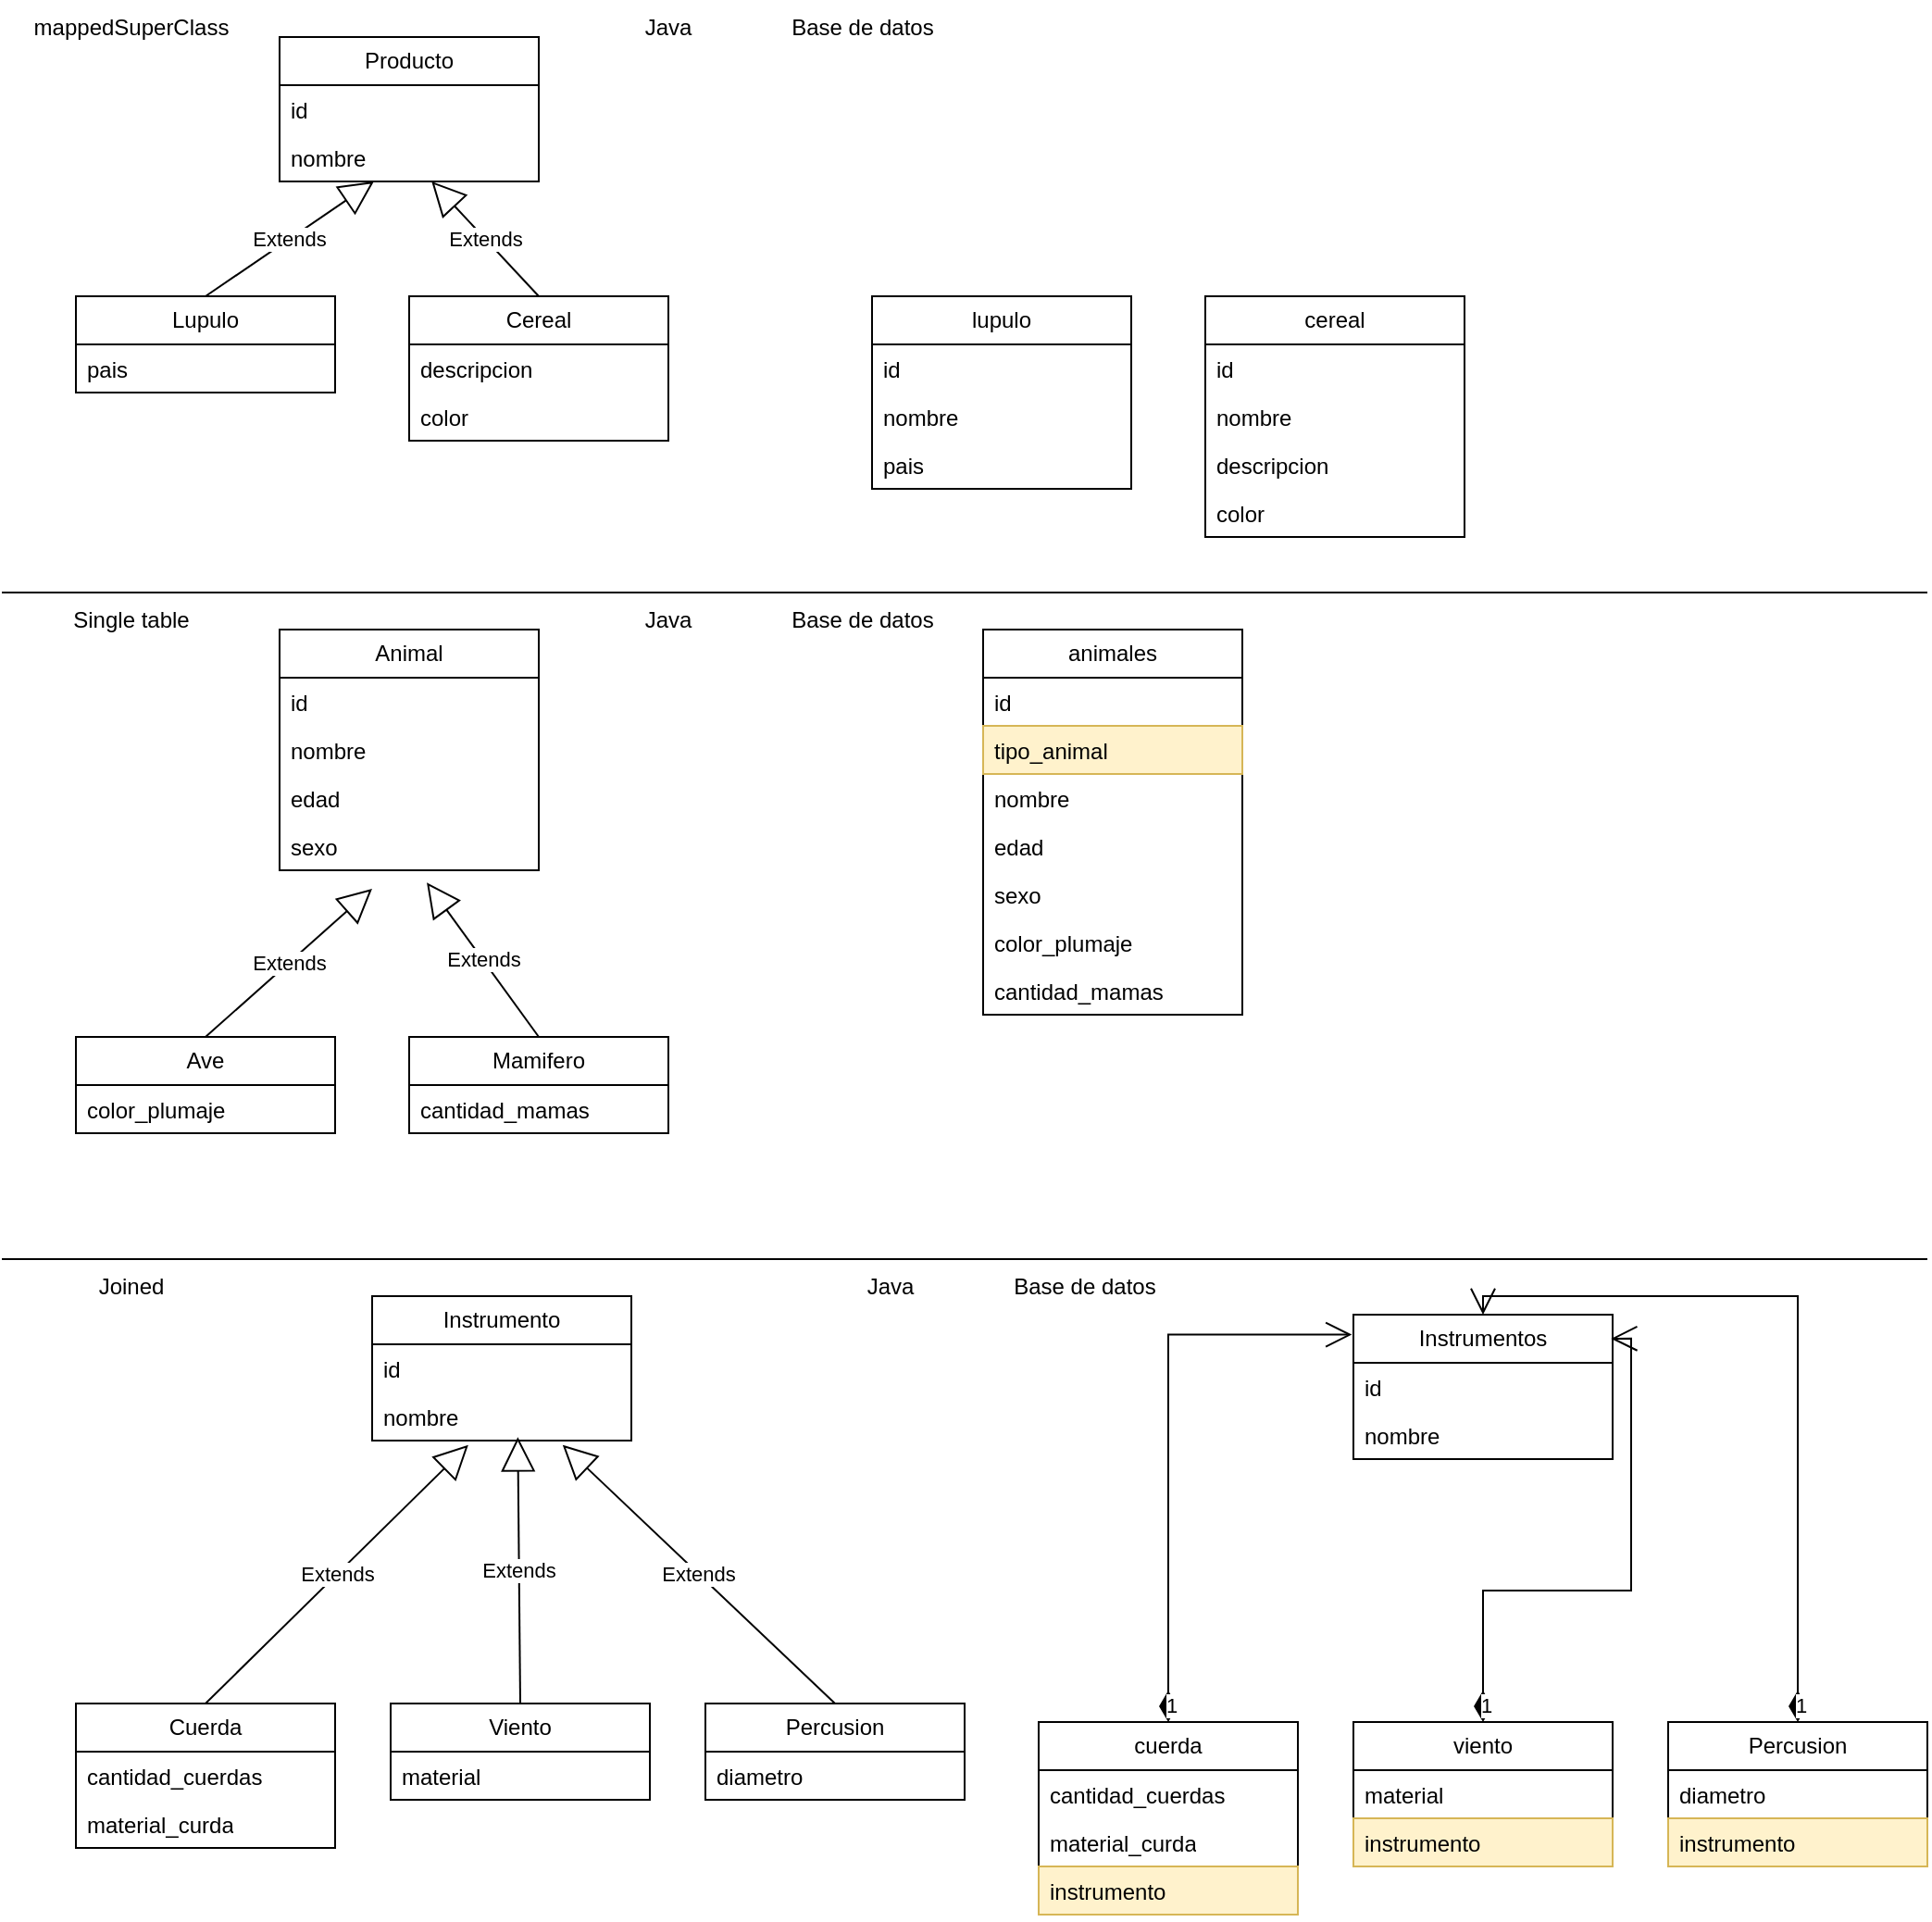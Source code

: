 <mxfile version="24.4.4" type="device">
  <diagram name="Página-1" id="asldqc2NpjLLEd87Ds-7">
    <mxGraphModel dx="1588" dy="824" grid="1" gridSize="10" guides="1" tooltips="1" connect="1" arrows="1" fold="1" page="1" pageScale="1" pageWidth="827" pageHeight="1169" math="0" shadow="0">
      <root>
        <mxCell id="0" />
        <mxCell id="1" parent="0" />
        <mxCell id="XY1EVyYhfttLVPw6hIuO-1" value="Producto" style="swimlane;fontStyle=0;childLayout=stackLayout;horizontal=1;startSize=26;fillColor=none;horizontalStack=0;resizeParent=1;resizeParentMax=0;resizeLast=0;collapsible=1;marginBottom=0;whiteSpace=wrap;html=1;" parent="1" vertex="1">
          <mxGeometry x="150" y="20" width="140" height="78" as="geometry" />
        </mxCell>
        <mxCell id="XY1EVyYhfttLVPw6hIuO-2" value="id" style="text;strokeColor=none;fillColor=none;align=left;verticalAlign=top;spacingLeft=4;spacingRight=4;overflow=hidden;rotatable=0;points=[[0,0.5],[1,0.5]];portConstraint=eastwest;whiteSpace=wrap;html=1;" parent="XY1EVyYhfttLVPw6hIuO-1" vertex="1">
          <mxGeometry y="26" width="140" height="26" as="geometry" />
        </mxCell>
        <mxCell id="XY1EVyYhfttLVPw6hIuO-3" value="nombre" style="text;strokeColor=none;fillColor=none;align=left;verticalAlign=top;spacingLeft=4;spacingRight=4;overflow=hidden;rotatable=0;points=[[0,0.5],[1,0.5]];portConstraint=eastwest;whiteSpace=wrap;html=1;" parent="XY1EVyYhfttLVPw6hIuO-1" vertex="1">
          <mxGeometry y="52" width="140" height="26" as="geometry" />
        </mxCell>
        <mxCell id="XY1EVyYhfttLVPw6hIuO-5" value="" style="endArrow=none;html=1;rounded=0;" parent="1" edge="1">
          <mxGeometry width="50" height="50" relative="1" as="geometry">
            <mxPoint x="60" y="320" as="sourcePoint" />
            <mxPoint x="1040" y="320" as="targetPoint" />
          </mxGeometry>
        </mxCell>
        <mxCell id="XY1EVyYhfttLVPw6hIuO-6" value="" style="endArrow=none;html=1;rounded=0;" parent="1" edge="1">
          <mxGeometry width="50" height="50" relative="1" as="geometry">
            <mxPoint y="320" as="sourcePoint" />
            <mxPoint x="780" y="320" as="targetPoint" />
          </mxGeometry>
        </mxCell>
        <mxCell id="XY1EVyYhfttLVPw6hIuO-7" value="" style="endArrow=none;html=1;rounded=0;" parent="1" edge="1">
          <mxGeometry width="50" height="50" relative="1" as="geometry">
            <mxPoint y="320" as="sourcePoint" />
            <mxPoint x="760" y="320" as="targetPoint" />
          </mxGeometry>
        </mxCell>
        <mxCell id="XY1EVyYhfttLVPw6hIuO-8" value="mappedSuperClass" style="text;strokeColor=none;align=center;fillColor=none;html=1;verticalAlign=middle;whiteSpace=wrap;rounded=0;" parent="1" vertex="1">
          <mxGeometry width="140" height="30" as="geometry" />
        </mxCell>
        <mxCell id="XY1EVyYhfttLVPw6hIuO-9" value="Cereal" style="swimlane;fontStyle=0;childLayout=stackLayout;horizontal=1;startSize=26;fillColor=none;horizontalStack=0;resizeParent=1;resizeParentMax=0;resizeLast=0;collapsible=1;marginBottom=0;whiteSpace=wrap;html=1;" parent="1" vertex="1">
          <mxGeometry x="220" y="160" width="140" height="78" as="geometry" />
        </mxCell>
        <mxCell id="XY1EVyYhfttLVPw6hIuO-10" value="descripcion" style="text;strokeColor=none;fillColor=none;align=left;verticalAlign=top;spacingLeft=4;spacingRight=4;overflow=hidden;rotatable=0;points=[[0,0.5],[1,0.5]];portConstraint=eastwest;whiteSpace=wrap;html=1;" parent="XY1EVyYhfttLVPw6hIuO-9" vertex="1">
          <mxGeometry y="26" width="140" height="26" as="geometry" />
        </mxCell>
        <mxCell id="XY1EVyYhfttLVPw6hIuO-11" value="color" style="text;strokeColor=none;fillColor=none;align=left;verticalAlign=top;spacingLeft=4;spacingRight=4;overflow=hidden;rotatable=0;points=[[0,0.5],[1,0.5]];portConstraint=eastwest;whiteSpace=wrap;html=1;" parent="XY1EVyYhfttLVPw6hIuO-9" vertex="1">
          <mxGeometry y="52" width="140" height="26" as="geometry" />
        </mxCell>
        <mxCell id="XY1EVyYhfttLVPw6hIuO-12" value="Lupulo" style="swimlane;fontStyle=0;childLayout=stackLayout;horizontal=1;startSize=26;fillColor=none;horizontalStack=0;resizeParent=1;resizeParentMax=0;resizeLast=0;collapsible=1;marginBottom=0;whiteSpace=wrap;html=1;" parent="1" vertex="1">
          <mxGeometry x="40" y="160" width="140" height="52" as="geometry" />
        </mxCell>
        <mxCell id="XY1EVyYhfttLVPw6hIuO-13" value="pais" style="text;strokeColor=none;fillColor=none;align=left;verticalAlign=top;spacingLeft=4;spacingRight=4;overflow=hidden;rotatable=0;points=[[0,0.5],[1,0.5]];portConstraint=eastwest;whiteSpace=wrap;html=1;" parent="XY1EVyYhfttLVPw6hIuO-12" vertex="1">
          <mxGeometry y="26" width="140" height="26" as="geometry" />
        </mxCell>
        <mxCell id="XY1EVyYhfttLVPw6hIuO-16" value="Extends" style="endArrow=block;endSize=16;endFill=0;html=1;rounded=0;exitX=0.5;exitY=0;exitDx=0;exitDy=0;" parent="1" source="XY1EVyYhfttLVPw6hIuO-9" target="XY1EVyYhfttLVPw6hIuO-3" edge="1">
          <mxGeometry width="160" relative="1" as="geometry">
            <mxPoint x="320" y="110" as="sourcePoint" />
            <mxPoint x="480" y="110" as="targetPoint" />
          </mxGeometry>
        </mxCell>
        <mxCell id="XY1EVyYhfttLVPw6hIuO-18" value="Extends" style="endArrow=block;endSize=16;endFill=0;html=1;rounded=0;exitX=0.5;exitY=0;exitDx=0;exitDy=0;" parent="1" source="XY1EVyYhfttLVPw6hIuO-12" target="XY1EVyYhfttLVPw6hIuO-3" edge="1">
          <mxGeometry width="160" relative="1" as="geometry">
            <mxPoint x="320" y="110" as="sourcePoint" />
            <mxPoint x="480" y="110" as="targetPoint" />
          </mxGeometry>
        </mxCell>
        <mxCell id="XY1EVyYhfttLVPw6hIuO-19" value="cereal" style="swimlane;fontStyle=0;childLayout=stackLayout;horizontal=1;startSize=26;fillColor=none;horizontalStack=0;resizeParent=1;resizeParentMax=0;resizeLast=0;collapsible=1;marginBottom=0;whiteSpace=wrap;html=1;" parent="1" vertex="1">
          <mxGeometry x="650" y="160" width="140" height="130" as="geometry" />
        </mxCell>
        <mxCell id="XY1EVyYhfttLVPw6hIuO-28" value="id" style="text;strokeColor=none;fillColor=none;align=left;verticalAlign=top;spacingLeft=4;spacingRight=4;overflow=hidden;rotatable=0;points=[[0,0.5],[1,0.5]];portConstraint=eastwest;whiteSpace=wrap;html=1;" parent="XY1EVyYhfttLVPw6hIuO-19" vertex="1">
          <mxGeometry y="26" width="140" height="26" as="geometry" />
        </mxCell>
        <mxCell id="XY1EVyYhfttLVPw6hIuO-29" value="nombre" style="text;strokeColor=none;fillColor=none;align=left;verticalAlign=top;spacingLeft=4;spacingRight=4;overflow=hidden;rotatable=0;points=[[0,0.5],[1,0.5]];portConstraint=eastwest;whiteSpace=wrap;html=1;" parent="XY1EVyYhfttLVPw6hIuO-19" vertex="1">
          <mxGeometry y="52" width="140" height="26" as="geometry" />
        </mxCell>
        <mxCell id="XY1EVyYhfttLVPw6hIuO-20" value="descripcion" style="text;strokeColor=none;fillColor=none;align=left;verticalAlign=top;spacingLeft=4;spacingRight=4;overflow=hidden;rotatable=0;points=[[0,0.5],[1,0.5]];portConstraint=eastwest;whiteSpace=wrap;html=1;" parent="XY1EVyYhfttLVPw6hIuO-19" vertex="1">
          <mxGeometry y="78" width="140" height="26" as="geometry" />
        </mxCell>
        <mxCell id="XY1EVyYhfttLVPw6hIuO-21" value="color" style="text;strokeColor=none;fillColor=none;align=left;verticalAlign=top;spacingLeft=4;spacingRight=4;overflow=hidden;rotatable=0;points=[[0,0.5],[1,0.5]];portConstraint=eastwest;whiteSpace=wrap;html=1;" parent="XY1EVyYhfttLVPw6hIuO-19" vertex="1">
          <mxGeometry y="104" width="140" height="26" as="geometry" />
        </mxCell>
        <mxCell id="XY1EVyYhfttLVPw6hIuO-22" value="lupulo" style="swimlane;fontStyle=0;childLayout=stackLayout;horizontal=1;startSize=26;fillColor=none;horizontalStack=0;resizeParent=1;resizeParentMax=0;resizeLast=0;collapsible=1;marginBottom=0;whiteSpace=wrap;html=1;" parent="1" vertex="1">
          <mxGeometry x="470" y="160" width="140" height="104" as="geometry" />
        </mxCell>
        <mxCell id="XY1EVyYhfttLVPw6hIuO-26" value="id" style="text;strokeColor=none;fillColor=none;align=left;verticalAlign=top;spacingLeft=4;spacingRight=4;overflow=hidden;rotatable=0;points=[[0,0.5],[1,0.5]];portConstraint=eastwest;whiteSpace=wrap;html=1;" parent="XY1EVyYhfttLVPw6hIuO-22" vertex="1">
          <mxGeometry y="26" width="140" height="26" as="geometry" />
        </mxCell>
        <mxCell id="XY1EVyYhfttLVPw6hIuO-27" value="nombre" style="text;strokeColor=none;fillColor=none;align=left;verticalAlign=top;spacingLeft=4;spacingRight=4;overflow=hidden;rotatable=0;points=[[0,0.5],[1,0.5]];portConstraint=eastwest;whiteSpace=wrap;html=1;" parent="XY1EVyYhfttLVPw6hIuO-22" vertex="1">
          <mxGeometry y="52" width="140" height="26" as="geometry" />
        </mxCell>
        <mxCell id="XY1EVyYhfttLVPw6hIuO-23" value="pais" style="text;strokeColor=none;fillColor=none;align=left;verticalAlign=top;spacingLeft=4;spacingRight=4;overflow=hidden;rotatable=0;points=[[0,0.5],[1,0.5]];portConstraint=eastwest;whiteSpace=wrap;html=1;" parent="XY1EVyYhfttLVPw6hIuO-22" vertex="1">
          <mxGeometry y="78" width="140" height="26" as="geometry" />
        </mxCell>
        <mxCell id="XY1EVyYhfttLVPw6hIuO-30" value="Java" style="text;strokeColor=none;align=center;fillColor=none;html=1;verticalAlign=middle;whiteSpace=wrap;rounded=0;" parent="1" vertex="1">
          <mxGeometry x="320" width="80" height="30" as="geometry" />
        </mxCell>
        <mxCell id="XY1EVyYhfttLVPw6hIuO-31" value="Base de datos" style="text;strokeColor=none;align=center;fillColor=none;html=1;verticalAlign=middle;whiteSpace=wrap;rounded=0;" parent="1" vertex="1">
          <mxGeometry x="400" width="130" height="30" as="geometry" />
        </mxCell>
        <mxCell id="XY1EVyYhfttLVPw6hIuO-32" value="Java" style="text;strokeColor=none;align=center;fillColor=none;html=1;verticalAlign=middle;whiteSpace=wrap;rounded=0;" parent="1" vertex="1">
          <mxGeometry x="320" y="320" width="80" height="30" as="geometry" />
        </mxCell>
        <mxCell id="XY1EVyYhfttLVPw6hIuO-33" value="Base de datos" style="text;strokeColor=none;align=center;fillColor=none;html=1;verticalAlign=middle;whiteSpace=wrap;rounded=0;" parent="1" vertex="1">
          <mxGeometry x="400" y="320" width="130" height="30" as="geometry" />
        </mxCell>
        <mxCell id="XY1EVyYhfttLVPw6hIuO-34" value="Single table" style="text;strokeColor=none;align=center;fillColor=none;html=1;verticalAlign=middle;whiteSpace=wrap;rounded=0;" parent="1" vertex="1">
          <mxGeometry y="320" width="140" height="30" as="geometry" />
        </mxCell>
        <mxCell id="XY1EVyYhfttLVPw6hIuO-35" value="Animal" style="swimlane;fontStyle=0;childLayout=stackLayout;horizontal=1;startSize=26;fillColor=none;horizontalStack=0;resizeParent=1;resizeParentMax=0;resizeLast=0;collapsible=1;marginBottom=0;whiteSpace=wrap;html=1;" parent="1" vertex="1">
          <mxGeometry x="150" y="340" width="140" height="130" as="geometry" />
        </mxCell>
        <mxCell id="XY1EVyYhfttLVPw6hIuO-36" value="id" style="text;strokeColor=none;fillColor=none;align=left;verticalAlign=top;spacingLeft=4;spacingRight=4;overflow=hidden;rotatable=0;points=[[0,0.5],[1,0.5]];portConstraint=eastwest;whiteSpace=wrap;html=1;" parent="XY1EVyYhfttLVPw6hIuO-35" vertex="1">
          <mxGeometry y="26" width="140" height="26" as="geometry" />
        </mxCell>
        <mxCell id="XY1EVyYhfttLVPw6hIuO-37" value="nombre" style="text;strokeColor=none;fillColor=none;align=left;verticalAlign=top;spacingLeft=4;spacingRight=4;overflow=hidden;rotatable=0;points=[[0,0.5],[1,0.5]];portConstraint=eastwest;whiteSpace=wrap;html=1;" parent="XY1EVyYhfttLVPw6hIuO-35" vertex="1">
          <mxGeometry y="52" width="140" height="26" as="geometry" />
        </mxCell>
        <mxCell id="XY1EVyYhfttLVPw6hIuO-45" value="edad" style="text;strokeColor=none;fillColor=none;align=left;verticalAlign=top;spacingLeft=4;spacingRight=4;overflow=hidden;rotatable=0;points=[[0,0.5],[1,0.5]];portConstraint=eastwest;whiteSpace=wrap;html=1;" parent="XY1EVyYhfttLVPw6hIuO-35" vertex="1">
          <mxGeometry y="78" width="140" height="26" as="geometry" />
        </mxCell>
        <mxCell id="XY1EVyYhfttLVPw6hIuO-46" value="sexo" style="text;strokeColor=none;fillColor=none;align=left;verticalAlign=top;spacingLeft=4;spacingRight=4;overflow=hidden;rotatable=0;points=[[0,0.5],[1,0.5]];portConstraint=eastwest;whiteSpace=wrap;html=1;" parent="XY1EVyYhfttLVPw6hIuO-35" vertex="1">
          <mxGeometry y="104" width="140" height="26" as="geometry" />
        </mxCell>
        <mxCell id="XY1EVyYhfttLVPw6hIuO-38" value="Mamifero" style="swimlane;fontStyle=0;childLayout=stackLayout;horizontal=1;startSize=26;fillColor=none;horizontalStack=0;resizeParent=1;resizeParentMax=0;resizeLast=0;collapsible=1;marginBottom=0;whiteSpace=wrap;html=1;" parent="1" vertex="1">
          <mxGeometry x="220" y="560" width="140" height="52" as="geometry" />
        </mxCell>
        <mxCell id="XY1EVyYhfttLVPw6hIuO-39" value="cantidad_mamas" style="text;strokeColor=none;fillColor=none;align=left;verticalAlign=top;spacingLeft=4;spacingRight=4;overflow=hidden;rotatable=0;points=[[0,0.5],[1,0.5]];portConstraint=eastwest;whiteSpace=wrap;html=1;" parent="XY1EVyYhfttLVPw6hIuO-38" vertex="1">
          <mxGeometry y="26" width="140" height="26" as="geometry" />
        </mxCell>
        <mxCell id="XY1EVyYhfttLVPw6hIuO-41" value="Ave" style="swimlane;fontStyle=0;childLayout=stackLayout;horizontal=1;startSize=26;fillColor=none;horizontalStack=0;resizeParent=1;resizeParentMax=0;resizeLast=0;collapsible=1;marginBottom=0;whiteSpace=wrap;html=1;" parent="1" vertex="1">
          <mxGeometry x="40" y="560" width="140" height="52" as="geometry" />
        </mxCell>
        <mxCell id="XY1EVyYhfttLVPw6hIuO-42" value="color_plumaje" style="text;strokeColor=none;fillColor=none;align=left;verticalAlign=top;spacingLeft=4;spacingRight=4;overflow=hidden;rotatable=0;points=[[0,0.5],[1,0.5]];portConstraint=eastwest;whiteSpace=wrap;html=1;" parent="XY1EVyYhfttLVPw6hIuO-41" vertex="1">
          <mxGeometry y="26" width="140" height="26" as="geometry" />
        </mxCell>
        <mxCell id="XY1EVyYhfttLVPw6hIuO-43" value="Extends" style="endArrow=block;endSize=16;endFill=0;html=1;rounded=0;exitX=0.5;exitY=0;exitDx=0;exitDy=0;entryX=0.568;entryY=1.256;entryDx=0;entryDy=0;entryPerimeter=0;" parent="1" source="XY1EVyYhfttLVPw6hIuO-38" target="XY1EVyYhfttLVPw6hIuO-46" edge="1">
          <mxGeometry width="160" relative="1" as="geometry">
            <mxPoint x="320" y="430" as="sourcePoint" />
            <mxPoint x="480" y="430" as="targetPoint" />
          </mxGeometry>
        </mxCell>
        <mxCell id="XY1EVyYhfttLVPw6hIuO-44" value="Extends" style="endArrow=block;endSize=16;endFill=0;html=1;rounded=0;exitX=0.5;exitY=0;exitDx=0;exitDy=0;" parent="1" source="XY1EVyYhfttLVPw6hIuO-41" edge="1">
          <mxGeometry width="160" relative="1" as="geometry">
            <mxPoint x="320" y="430" as="sourcePoint" />
            <mxPoint x="200" y="480" as="targetPoint" />
          </mxGeometry>
        </mxCell>
        <mxCell id="XY1EVyYhfttLVPw6hIuO-47" value="animales" style="swimlane;fontStyle=0;childLayout=stackLayout;horizontal=1;startSize=26;fillColor=none;horizontalStack=0;resizeParent=1;resizeParentMax=0;resizeLast=0;collapsible=1;marginBottom=0;whiteSpace=wrap;html=1;" parent="1" vertex="1">
          <mxGeometry x="530" y="340" width="140" height="208" as="geometry" />
        </mxCell>
        <mxCell id="XY1EVyYhfttLVPw6hIuO-48" value="id" style="text;strokeColor=none;fillColor=none;align=left;verticalAlign=top;spacingLeft=4;spacingRight=4;overflow=hidden;rotatable=0;points=[[0,0.5],[1,0.5]];portConstraint=eastwest;whiteSpace=wrap;html=1;" parent="XY1EVyYhfttLVPw6hIuO-47" vertex="1">
          <mxGeometry y="26" width="140" height="26" as="geometry" />
        </mxCell>
        <mxCell id="XY1EVyYhfttLVPw6hIuO-51" value="tipo_animal" style="text;strokeColor=#d6b656;fillColor=#fff2cc;align=left;verticalAlign=top;spacingLeft=4;spacingRight=4;overflow=hidden;rotatable=0;points=[[0,0.5],[1,0.5]];portConstraint=eastwest;whiteSpace=wrap;html=1;" parent="XY1EVyYhfttLVPw6hIuO-47" vertex="1">
          <mxGeometry y="52" width="140" height="26" as="geometry" />
        </mxCell>
        <mxCell id="XY1EVyYhfttLVPw6hIuO-49" value="nombre" style="text;strokeColor=none;fillColor=none;align=left;verticalAlign=top;spacingLeft=4;spacingRight=4;overflow=hidden;rotatable=0;points=[[0,0.5],[1,0.5]];portConstraint=eastwest;whiteSpace=wrap;html=1;" parent="XY1EVyYhfttLVPw6hIuO-47" vertex="1">
          <mxGeometry y="78" width="140" height="26" as="geometry" />
        </mxCell>
        <mxCell id="XY1EVyYhfttLVPw6hIuO-50" value="edad" style="text;strokeColor=none;fillColor=none;align=left;verticalAlign=top;spacingLeft=4;spacingRight=4;overflow=hidden;rotatable=0;points=[[0,0.5],[1,0.5]];portConstraint=eastwest;whiteSpace=wrap;html=1;" parent="XY1EVyYhfttLVPw6hIuO-47" vertex="1">
          <mxGeometry y="104" width="140" height="26" as="geometry" />
        </mxCell>
        <mxCell id="XY1EVyYhfttLVPw6hIuO-52" value="sexo" style="text;strokeColor=none;fillColor=none;align=left;verticalAlign=top;spacingLeft=4;spacingRight=4;overflow=hidden;rotatable=0;points=[[0,0.5],[1,0.5]];portConstraint=eastwest;whiteSpace=wrap;html=1;" parent="XY1EVyYhfttLVPw6hIuO-47" vertex="1">
          <mxGeometry y="130" width="140" height="26" as="geometry" />
        </mxCell>
        <mxCell id="XY1EVyYhfttLVPw6hIuO-53" value="color_plumaje" style="text;strokeColor=none;fillColor=none;align=left;verticalAlign=top;spacingLeft=4;spacingRight=4;overflow=hidden;rotatable=0;points=[[0,0.5],[1,0.5]];portConstraint=eastwest;whiteSpace=wrap;html=1;" parent="XY1EVyYhfttLVPw6hIuO-47" vertex="1">
          <mxGeometry y="156" width="140" height="26" as="geometry" />
        </mxCell>
        <mxCell id="XY1EVyYhfttLVPw6hIuO-54" value="cantidad_mamas" style="text;strokeColor=none;fillColor=none;align=left;verticalAlign=top;spacingLeft=4;spacingRight=4;overflow=hidden;rotatable=0;points=[[0,0.5],[1,0.5]];portConstraint=eastwest;whiteSpace=wrap;html=1;" parent="XY1EVyYhfttLVPw6hIuO-47" vertex="1">
          <mxGeometry y="182" width="140" height="26" as="geometry" />
        </mxCell>
        <mxCell id="XY1EVyYhfttLVPw6hIuO-55" value="" style="endArrow=none;html=1;rounded=0;" parent="1" edge="1">
          <mxGeometry width="50" height="50" relative="1" as="geometry">
            <mxPoint y="680" as="sourcePoint" />
            <mxPoint x="1040" y="680" as="targetPoint" />
          </mxGeometry>
        </mxCell>
        <mxCell id="XY1EVyYhfttLVPw6hIuO-56" value="" style="endArrow=none;html=1;rounded=0;" parent="1" edge="1">
          <mxGeometry width="50" height="50" relative="1" as="geometry">
            <mxPoint y="680" as="sourcePoint" />
            <mxPoint x="780" y="680" as="targetPoint" />
          </mxGeometry>
        </mxCell>
        <mxCell id="XY1EVyYhfttLVPw6hIuO-57" value="" style="endArrow=none;html=1;rounded=0;" parent="1" edge="1">
          <mxGeometry width="50" height="50" relative="1" as="geometry">
            <mxPoint y="680" as="sourcePoint" />
            <mxPoint x="760" y="680" as="targetPoint" />
          </mxGeometry>
        </mxCell>
        <mxCell id="XY1EVyYhfttLVPw6hIuO-58" value="Java" style="text;strokeColor=none;align=center;fillColor=none;html=1;verticalAlign=middle;whiteSpace=wrap;rounded=0;" parent="1" vertex="1">
          <mxGeometry x="440" y="680" width="80" height="30" as="geometry" />
        </mxCell>
        <mxCell id="XY1EVyYhfttLVPw6hIuO-59" value="Base de datos" style="text;strokeColor=none;align=center;fillColor=none;html=1;verticalAlign=middle;whiteSpace=wrap;rounded=0;" parent="1" vertex="1">
          <mxGeometry x="520" y="680" width="130" height="30" as="geometry" />
        </mxCell>
        <mxCell id="XY1EVyYhfttLVPw6hIuO-60" value="Joined" style="text;strokeColor=none;align=center;fillColor=none;html=1;verticalAlign=middle;whiteSpace=wrap;rounded=0;" parent="1" vertex="1">
          <mxGeometry y="680" width="140" height="30" as="geometry" />
        </mxCell>
        <mxCell id="XY1EVyYhfttLVPw6hIuO-61" value="Instrumento" style="swimlane;fontStyle=0;childLayout=stackLayout;horizontal=1;startSize=26;fillColor=none;horizontalStack=0;resizeParent=1;resizeParentMax=0;resizeLast=0;collapsible=1;marginBottom=0;whiteSpace=wrap;html=1;" parent="1" vertex="1">
          <mxGeometry x="200" y="700" width="140" height="78" as="geometry" />
        </mxCell>
        <mxCell id="XY1EVyYhfttLVPw6hIuO-62" value="id" style="text;strokeColor=none;fillColor=none;align=left;verticalAlign=top;spacingLeft=4;spacingRight=4;overflow=hidden;rotatable=0;points=[[0,0.5],[1,0.5]];portConstraint=eastwest;whiteSpace=wrap;html=1;" parent="XY1EVyYhfttLVPw6hIuO-61" vertex="1">
          <mxGeometry y="26" width="140" height="26" as="geometry" />
        </mxCell>
        <mxCell id="XY1EVyYhfttLVPw6hIuO-63" value="nombre" style="text;strokeColor=none;fillColor=none;align=left;verticalAlign=top;spacingLeft=4;spacingRight=4;overflow=hidden;rotatable=0;points=[[0,0.5],[1,0.5]];portConstraint=eastwest;whiteSpace=wrap;html=1;" parent="XY1EVyYhfttLVPw6hIuO-61" vertex="1">
          <mxGeometry y="52" width="140" height="26" as="geometry" />
        </mxCell>
        <mxCell id="XY1EVyYhfttLVPw6hIuO-66" value="Viento" style="swimlane;fontStyle=0;childLayout=stackLayout;horizontal=1;startSize=26;fillColor=none;horizontalStack=0;resizeParent=1;resizeParentMax=0;resizeLast=0;collapsible=1;marginBottom=0;whiteSpace=wrap;html=1;" parent="1" vertex="1">
          <mxGeometry x="210" y="920" width="140" height="52" as="geometry" />
        </mxCell>
        <mxCell id="XY1EVyYhfttLVPw6hIuO-67" value="material" style="text;strokeColor=none;fillColor=none;align=left;verticalAlign=top;spacingLeft=4;spacingRight=4;overflow=hidden;rotatable=0;points=[[0,0.5],[1,0.5]];portConstraint=eastwest;whiteSpace=wrap;html=1;" parent="XY1EVyYhfttLVPw6hIuO-66" vertex="1">
          <mxGeometry y="26" width="140" height="26" as="geometry" />
        </mxCell>
        <mxCell id="XY1EVyYhfttLVPw6hIuO-68" value="Cuerda" style="swimlane;fontStyle=0;childLayout=stackLayout;horizontal=1;startSize=26;fillColor=none;horizontalStack=0;resizeParent=1;resizeParentMax=0;resizeLast=0;collapsible=1;marginBottom=0;whiteSpace=wrap;html=1;" parent="1" vertex="1">
          <mxGeometry x="40" y="920" width="140" height="78" as="geometry" />
        </mxCell>
        <mxCell id="XY1EVyYhfttLVPw6hIuO-69" value="cantidad_cuerdas" style="text;strokeColor=none;fillColor=none;align=left;verticalAlign=top;spacingLeft=4;spacingRight=4;overflow=hidden;rotatable=0;points=[[0,0.5],[1,0.5]];portConstraint=eastwest;whiteSpace=wrap;html=1;" parent="XY1EVyYhfttLVPw6hIuO-68" vertex="1">
          <mxGeometry y="26" width="140" height="26" as="geometry" />
        </mxCell>
        <mxCell id="XY1EVyYhfttLVPw6hIuO-82" value="material_curda" style="text;strokeColor=none;fillColor=none;align=left;verticalAlign=top;spacingLeft=4;spacingRight=4;overflow=hidden;rotatable=0;points=[[0,0.5],[1,0.5]];portConstraint=eastwest;whiteSpace=wrap;html=1;" parent="XY1EVyYhfttLVPw6hIuO-68" vertex="1">
          <mxGeometry y="52" width="140" height="26" as="geometry" />
        </mxCell>
        <mxCell id="XY1EVyYhfttLVPw6hIuO-70" value="Extends" style="endArrow=block;endSize=16;endFill=0;html=1;rounded=0;exitX=0.5;exitY=0;exitDx=0;exitDy=0;entryX=0.562;entryY=0.929;entryDx=0;entryDy=0;entryPerimeter=0;" parent="1" source="XY1EVyYhfttLVPw6hIuO-66" target="XY1EVyYhfttLVPw6hIuO-63" edge="1">
          <mxGeometry width="160" relative="1" as="geometry">
            <mxPoint x="320" y="790" as="sourcePoint" />
            <mxPoint x="229.52" y="810.656" as="targetPoint" />
          </mxGeometry>
        </mxCell>
        <mxCell id="XY1EVyYhfttLVPw6hIuO-71" value="Extends" style="endArrow=block;endSize=16;endFill=0;html=1;rounded=0;exitX=0.5;exitY=0;exitDx=0;exitDy=0;entryX=0.371;entryY=1.09;entryDx=0;entryDy=0;entryPerimeter=0;" parent="1" source="XY1EVyYhfttLVPw6hIuO-68" target="XY1EVyYhfttLVPw6hIuO-63" edge="1">
          <mxGeometry width="160" relative="1" as="geometry">
            <mxPoint x="320" y="790" as="sourcePoint" />
            <mxPoint x="200" y="840" as="targetPoint" />
          </mxGeometry>
        </mxCell>
        <mxCell id="XY1EVyYhfttLVPw6hIuO-80" value="Percusion" style="swimlane;fontStyle=0;childLayout=stackLayout;horizontal=1;startSize=26;fillColor=none;horizontalStack=0;resizeParent=1;resizeParentMax=0;resizeLast=0;collapsible=1;marginBottom=0;whiteSpace=wrap;html=1;" parent="1" vertex="1">
          <mxGeometry x="380" y="920" width="140" height="52" as="geometry" />
        </mxCell>
        <mxCell id="XY1EVyYhfttLVPw6hIuO-81" value="diametro" style="text;strokeColor=none;fillColor=none;align=left;verticalAlign=top;spacingLeft=4;spacingRight=4;overflow=hidden;rotatable=0;points=[[0,0.5],[1,0.5]];portConstraint=eastwest;whiteSpace=wrap;html=1;" parent="XY1EVyYhfttLVPw6hIuO-80" vertex="1">
          <mxGeometry y="26" width="140" height="26" as="geometry" />
        </mxCell>
        <mxCell id="XY1EVyYhfttLVPw6hIuO-83" value="Extends" style="endArrow=block;endSize=16;endFill=0;html=1;rounded=0;exitX=0.5;exitY=0;exitDx=0;exitDy=0;entryX=0.735;entryY=1.09;entryDx=0;entryDy=0;entryPerimeter=0;" parent="1" source="XY1EVyYhfttLVPw6hIuO-80" target="XY1EVyYhfttLVPw6hIuO-63" edge="1">
          <mxGeometry width="160" relative="1" as="geometry">
            <mxPoint x="360" y="830" as="sourcePoint" />
            <mxPoint x="520" y="830" as="targetPoint" />
          </mxGeometry>
        </mxCell>
        <mxCell id="XY1EVyYhfttLVPw6hIuO-84" value="Instrumentos" style="swimlane;fontStyle=0;childLayout=stackLayout;horizontal=1;startSize=26;fillColor=none;horizontalStack=0;resizeParent=1;resizeParentMax=0;resizeLast=0;collapsible=1;marginBottom=0;whiteSpace=wrap;html=1;" parent="1" vertex="1">
          <mxGeometry x="730" y="710" width="140" height="78" as="geometry" />
        </mxCell>
        <mxCell id="XY1EVyYhfttLVPw6hIuO-85" value="id" style="text;strokeColor=none;fillColor=none;align=left;verticalAlign=top;spacingLeft=4;spacingRight=4;overflow=hidden;rotatable=0;points=[[0,0.5],[1,0.5]];portConstraint=eastwest;whiteSpace=wrap;html=1;" parent="XY1EVyYhfttLVPw6hIuO-84" vertex="1">
          <mxGeometry y="26" width="140" height="26" as="geometry" />
        </mxCell>
        <mxCell id="XY1EVyYhfttLVPw6hIuO-86" value="nombre" style="text;strokeColor=none;fillColor=none;align=left;verticalAlign=top;spacingLeft=4;spacingRight=4;overflow=hidden;rotatable=0;points=[[0,0.5],[1,0.5]];portConstraint=eastwest;whiteSpace=wrap;html=1;" parent="XY1EVyYhfttLVPw6hIuO-84" vertex="1">
          <mxGeometry y="52" width="140" height="26" as="geometry" />
        </mxCell>
        <mxCell id="XY1EVyYhfttLVPw6hIuO-87" value="viento" style="swimlane;fontStyle=0;childLayout=stackLayout;horizontal=1;startSize=26;fillColor=none;horizontalStack=0;resizeParent=1;resizeParentMax=0;resizeLast=0;collapsible=1;marginBottom=0;whiteSpace=wrap;html=1;" parent="1" vertex="1">
          <mxGeometry x="730" y="930" width="140" height="78" as="geometry" />
        </mxCell>
        <mxCell id="XY1EVyYhfttLVPw6hIuO-88" value="material" style="text;strokeColor=none;fillColor=none;align=left;verticalAlign=top;spacingLeft=4;spacingRight=4;overflow=hidden;rotatable=0;points=[[0,0.5],[1,0.5]];portConstraint=eastwest;whiteSpace=wrap;html=1;" parent="XY1EVyYhfttLVPw6hIuO-87" vertex="1">
          <mxGeometry y="26" width="140" height="26" as="geometry" />
        </mxCell>
        <mxCell id="XY1EVyYhfttLVPw6hIuO-99" value="instrumento" style="text;strokeColor=#d6b656;fillColor=#fff2cc;align=left;verticalAlign=top;spacingLeft=4;spacingRight=4;overflow=hidden;rotatable=0;points=[[0,0.5],[1,0.5]];portConstraint=eastwest;whiteSpace=wrap;html=1;" parent="XY1EVyYhfttLVPw6hIuO-87" vertex="1">
          <mxGeometry y="52" width="140" height="26" as="geometry" />
        </mxCell>
        <mxCell id="XY1EVyYhfttLVPw6hIuO-89" value="cuerda" style="swimlane;fontStyle=0;childLayout=stackLayout;horizontal=1;startSize=26;fillColor=none;horizontalStack=0;resizeParent=1;resizeParentMax=0;resizeLast=0;collapsible=1;marginBottom=0;whiteSpace=wrap;html=1;" parent="1" vertex="1">
          <mxGeometry x="560" y="930" width="140" height="104" as="geometry" />
        </mxCell>
        <mxCell id="XY1EVyYhfttLVPw6hIuO-90" value="cantidad_cuerdas" style="text;strokeColor=none;fillColor=none;align=left;verticalAlign=top;spacingLeft=4;spacingRight=4;overflow=hidden;rotatable=0;points=[[0,0.5],[1,0.5]];portConstraint=eastwest;whiteSpace=wrap;html=1;" parent="XY1EVyYhfttLVPw6hIuO-89" vertex="1">
          <mxGeometry y="26" width="140" height="26" as="geometry" />
        </mxCell>
        <mxCell id="XY1EVyYhfttLVPw6hIuO-91" value="material_curda" style="text;strokeColor=none;fillColor=none;align=left;verticalAlign=top;spacingLeft=4;spacingRight=4;overflow=hidden;rotatable=0;points=[[0,0.5],[1,0.5]];portConstraint=eastwest;whiteSpace=wrap;html=1;" parent="XY1EVyYhfttLVPw6hIuO-89" vertex="1">
          <mxGeometry y="52" width="140" height="26" as="geometry" />
        </mxCell>
        <mxCell id="XY1EVyYhfttLVPw6hIuO-98" value="instrumento" style="text;strokeColor=#d6b656;fillColor=#fff2cc;align=left;verticalAlign=top;spacingLeft=4;spacingRight=4;overflow=hidden;rotatable=0;points=[[0,0.5],[1,0.5]];portConstraint=eastwest;whiteSpace=wrap;html=1;" parent="XY1EVyYhfttLVPw6hIuO-89" vertex="1">
          <mxGeometry y="78" width="140" height="26" as="geometry" />
        </mxCell>
        <mxCell id="XY1EVyYhfttLVPw6hIuO-94" value="Percusion" style="swimlane;fontStyle=0;childLayout=stackLayout;horizontal=1;startSize=26;fillColor=none;horizontalStack=0;resizeParent=1;resizeParentMax=0;resizeLast=0;collapsible=1;marginBottom=0;whiteSpace=wrap;html=1;" parent="1" vertex="1">
          <mxGeometry x="900" y="930" width="140" height="78" as="geometry" />
        </mxCell>
        <mxCell id="XY1EVyYhfttLVPw6hIuO-95" value="diametro" style="text;strokeColor=none;fillColor=none;align=left;verticalAlign=top;spacingLeft=4;spacingRight=4;overflow=hidden;rotatable=0;points=[[0,0.5],[1,0.5]];portConstraint=eastwest;whiteSpace=wrap;html=1;" parent="XY1EVyYhfttLVPw6hIuO-94" vertex="1">
          <mxGeometry y="26" width="140" height="26" as="geometry" />
        </mxCell>
        <mxCell id="XY1EVyYhfttLVPw6hIuO-100" value="instrumento" style="text;strokeColor=#d6b656;fillColor=#fff2cc;align=left;verticalAlign=top;spacingLeft=4;spacingRight=4;overflow=hidden;rotatable=0;points=[[0,0.5],[1,0.5]];portConstraint=eastwest;whiteSpace=wrap;html=1;" parent="XY1EVyYhfttLVPw6hIuO-94" vertex="1">
          <mxGeometry y="52" width="140" height="26" as="geometry" />
        </mxCell>
        <mxCell id="XY1EVyYhfttLVPw6hIuO-111" value="1" style="endArrow=open;html=1;endSize=12;startArrow=diamondThin;startSize=14;startFill=1;edgeStyle=orthogonalEdgeStyle;align=left;verticalAlign=bottom;rounded=0;exitX=0.5;exitY=0;exitDx=0;exitDy=0;entryX=-0.006;entryY=0.138;entryDx=0;entryDy=0;entryPerimeter=0;" parent="1" source="XY1EVyYhfttLVPw6hIuO-89" target="XY1EVyYhfttLVPw6hIuO-84" edge="1">
          <mxGeometry x="-1" y="3" relative="1" as="geometry">
            <mxPoint x="660" y="850" as="sourcePoint" />
            <mxPoint x="801.12" y="813.662" as="targetPoint" />
          </mxGeometry>
        </mxCell>
        <mxCell id="XY1EVyYhfttLVPw6hIuO-115" value="1" style="endArrow=open;html=1;endSize=12;startArrow=diamondThin;startSize=14;startFill=1;edgeStyle=orthogonalEdgeStyle;align=left;verticalAlign=bottom;rounded=0;entryX=0.994;entryY=0.166;entryDx=0;entryDy=0;entryPerimeter=0;" parent="1" source="XY1EVyYhfttLVPw6hIuO-87" target="XY1EVyYhfttLVPw6hIuO-84" edge="1">
          <mxGeometry x="-1" y="3" relative="1" as="geometry">
            <mxPoint x="640" y="940" as="sourcePoint" />
            <mxPoint x="740" y="785" as="targetPoint" />
          </mxGeometry>
        </mxCell>
        <mxCell id="XY1EVyYhfttLVPw6hIuO-116" value="1" style="endArrow=open;html=1;endSize=12;startArrow=diamondThin;startSize=14;startFill=1;edgeStyle=orthogonalEdgeStyle;align=left;verticalAlign=bottom;rounded=0;entryX=0.5;entryY=0;entryDx=0;entryDy=0;exitX=0.5;exitY=0;exitDx=0;exitDy=0;" parent="1" source="XY1EVyYhfttLVPw6hIuO-94" target="XY1EVyYhfttLVPw6hIuO-84" edge="1">
          <mxGeometry x="-1" y="3" relative="1" as="geometry">
            <mxPoint x="810" y="940" as="sourcePoint" />
            <mxPoint x="879" y="733" as="targetPoint" />
          </mxGeometry>
        </mxCell>
      </root>
    </mxGraphModel>
  </diagram>
</mxfile>
